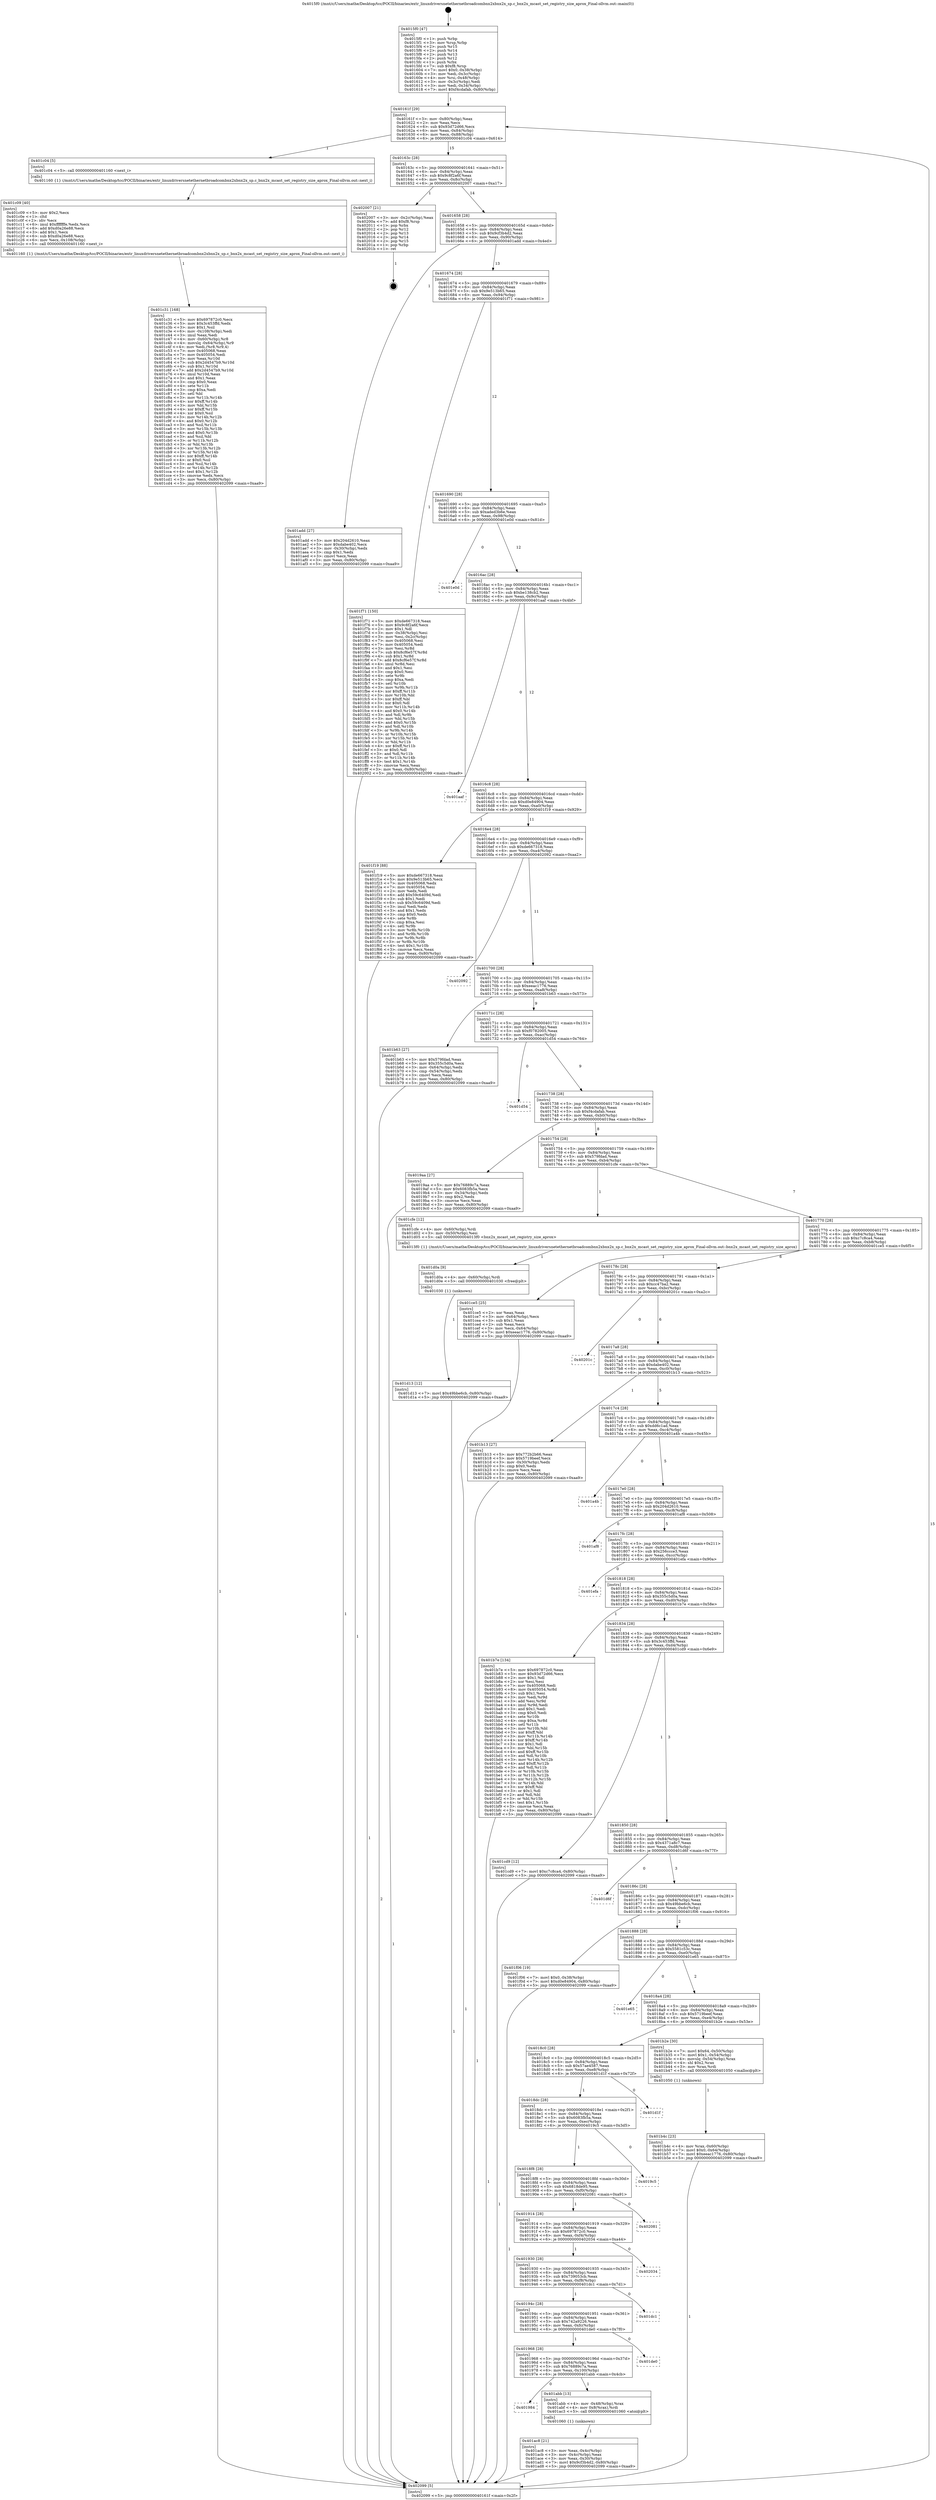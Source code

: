 digraph "0x4015f0" {
  label = "0x4015f0 (/mnt/c/Users/mathe/Desktop/tcc/POCII/binaries/extr_linuxdriversnetethernetbroadcombnx2xbnx2x_sp.c_bnx2x_mcast_set_registry_size_aprox_Final-ollvm.out::main(0))"
  labelloc = "t"
  node[shape=record]

  Entry [label="",width=0.3,height=0.3,shape=circle,fillcolor=black,style=filled]
  "0x40161f" [label="{
     0x40161f [29]\l
     | [instrs]\l
     &nbsp;&nbsp;0x40161f \<+3\>: mov -0x80(%rbp),%eax\l
     &nbsp;&nbsp;0x401622 \<+2\>: mov %eax,%ecx\l
     &nbsp;&nbsp;0x401624 \<+6\>: sub $0x93d72d66,%ecx\l
     &nbsp;&nbsp;0x40162a \<+6\>: mov %eax,-0x84(%rbp)\l
     &nbsp;&nbsp;0x401630 \<+6\>: mov %ecx,-0x88(%rbp)\l
     &nbsp;&nbsp;0x401636 \<+6\>: je 0000000000401c04 \<main+0x614\>\l
  }"]
  "0x401c04" [label="{
     0x401c04 [5]\l
     | [instrs]\l
     &nbsp;&nbsp;0x401c04 \<+5\>: call 0000000000401160 \<next_i\>\l
     | [calls]\l
     &nbsp;&nbsp;0x401160 \{1\} (/mnt/c/Users/mathe/Desktop/tcc/POCII/binaries/extr_linuxdriversnetethernetbroadcombnx2xbnx2x_sp.c_bnx2x_mcast_set_registry_size_aprox_Final-ollvm.out::next_i)\l
  }"]
  "0x40163c" [label="{
     0x40163c [28]\l
     | [instrs]\l
     &nbsp;&nbsp;0x40163c \<+5\>: jmp 0000000000401641 \<main+0x51\>\l
     &nbsp;&nbsp;0x401641 \<+6\>: mov -0x84(%rbp),%eax\l
     &nbsp;&nbsp;0x401647 \<+5\>: sub $0x9c8f2a6f,%eax\l
     &nbsp;&nbsp;0x40164c \<+6\>: mov %eax,-0x8c(%rbp)\l
     &nbsp;&nbsp;0x401652 \<+6\>: je 0000000000402007 \<main+0xa17\>\l
  }"]
  Exit [label="",width=0.3,height=0.3,shape=circle,fillcolor=black,style=filled,peripheries=2]
  "0x402007" [label="{
     0x402007 [21]\l
     | [instrs]\l
     &nbsp;&nbsp;0x402007 \<+3\>: mov -0x2c(%rbp),%eax\l
     &nbsp;&nbsp;0x40200a \<+7\>: add $0xf8,%rsp\l
     &nbsp;&nbsp;0x402011 \<+1\>: pop %rbx\l
     &nbsp;&nbsp;0x402012 \<+2\>: pop %r12\l
     &nbsp;&nbsp;0x402014 \<+2\>: pop %r13\l
     &nbsp;&nbsp;0x402016 \<+2\>: pop %r14\l
     &nbsp;&nbsp;0x402018 \<+2\>: pop %r15\l
     &nbsp;&nbsp;0x40201a \<+1\>: pop %rbp\l
     &nbsp;&nbsp;0x40201b \<+1\>: ret\l
  }"]
  "0x401658" [label="{
     0x401658 [28]\l
     | [instrs]\l
     &nbsp;&nbsp;0x401658 \<+5\>: jmp 000000000040165d \<main+0x6d\>\l
     &nbsp;&nbsp;0x40165d \<+6\>: mov -0x84(%rbp),%eax\l
     &nbsp;&nbsp;0x401663 \<+5\>: sub $0x9cf3b4d2,%eax\l
     &nbsp;&nbsp;0x401668 \<+6\>: mov %eax,-0x90(%rbp)\l
     &nbsp;&nbsp;0x40166e \<+6\>: je 0000000000401add \<main+0x4ed\>\l
  }"]
  "0x401d13" [label="{
     0x401d13 [12]\l
     | [instrs]\l
     &nbsp;&nbsp;0x401d13 \<+7\>: movl $0x49bbe6cb,-0x80(%rbp)\l
     &nbsp;&nbsp;0x401d1a \<+5\>: jmp 0000000000402099 \<main+0xaa9\>\l
  }"]
  "0x401add" [label="{
     0x401add [27]\l
     | [instrs]\l
     &nbsp;&nbsp;0x401add \<+5\>: mov $0x204d2610,%eax\l
     &nbsp;&nbsp;0x401ae2 \<+5\>: mov $0xdabe402,%ecx\l
     &nbsp;&nbsp;0x401ae7 \<+3\>: mov -0x30(%rbp),%edx\l
     &nbsp;&nbsp;0x401aea \<+3\>: cmp $0x1,%edx\l
     &nbsp;&nbsp;0x401aed \<+3\>: cmovl %ecx,%eax\l
     &nbsp;&nbsp;0x401af0 \<+3\>: mov %eax,-0x80(%rbp)\l
     &nbsp;&nbsp;0x401af3 \<+5\>: jmp 0000000000402099 \<main+0xaa9\>\l
  }"]
  "0x401674" [label="{
     0x401674 [28]\l
     | [instrs]\l
     &nbsp;&nbsp;0x401674 \<+5\>: jmp 0000000000401679 \<main+0x89\>\l
     &nbsp;&nbsp;0x401679 \<+6\>: mov -0x84(%rbp),%eax\l
     &nbsp;&nbsp;0x40167f \<+5\>: sub $0x9e513b65,%eax\l
     &nbsp;&nbsp;0x401684 \<+6\>: mov %eax,-0x94(%rbp)\l
     &nbsp;&nbsp;0x40168a \<+6\>: je 0000000000401f71 \<main+0x981\>\l
  }"]
  "0x401d0a" [label="{
     0x401d0a [9]\l
     | [instrs]\l
     &nbsp;&nbsp;0x401d0a \<+4\>: mov -0x60(%rbp),%rdi\l
     &nbsp;&nbsp;0x401d0e \<+5\>: call 0000000000401030 \<free@plt\>\l
     | [calls]\l
     &nbsp;&nbsp;0x401030 \{1\} (unknown)\l
  }"]
  "0x401f71" [label="{
     0x401f71 [150]\l
     | [instrs]\l
     &nbsp;&nbsp;0x401f71 \<+5\>: mov $0xde667318,%eax\l
     &nbsp;&nbsp;0x401f76 \<+5\>: mov $0x9c8f2a6f,%ecx\l
     &nbsp;&nbsp;0x401f7b \<+2\>: mov $0x1,%dl\l
     &nbsp;&nbsp;0x401f7d \<+3\>: mov -0x38(%rbp),%esi\l
     &nbsp;&nbsp;0x401f80 \<+3\>: mov %esi,-0x2c(%rbp)\l
     &nbsp;&nbsp;0x401f83 \<+7\>: mov 0x405068,%esi\l
     &nbsp;&nbsp;0x401f8a \<+7\>: mov 0x405054,%edi\l
     &nbsp;&nbsp;0x401f91 \<+3\>: mov %esi,%r8d\l
     &nbsp;&nbsp;0x401f94 \<+7\>: sub $0x8cf6e57f,%r8d\l
     &nbsp;&nbsp;0x401f9b \<+4\>: sub $0x1,%r8d\l
     &nbsp;&nbsp;0x401f9f \<+7\>: add $0x8cf6e57f,%r8d\l
     &nbsp;&nbsp;0x401fa6 \<+4\>: imul %r8d,%esi\l
     &nbsp;&nbsp;0x401faa \<+3\>: and $0x1,%esi\l
     &nbsp;&nbsp;0x401fad \<+3\>: cmp $0x0,%esi\l
     &nbsp;&nbsp;0x401fb0 \<+4\>: sete %r9b\l
     &nbsp;&nbsp;0x401fb4 \<+3\>: cmp $0xa,%edi\l
     &nbsp;&nbsp;0x401fb7 \<+4\>: setl %r10b\l
     &nbsp;&nbsp;0x401fbb \<+3\>: mov %r9b,%r11b\l
     &nbsp;&nbsp;0x401fbe \<+4\>: xor $0xff,%r11b\l
     &nbsp;&nbsp;0x401fc2 \<+3\>: mov %r10b,%bl\l
     &nbsp;&nbsp;0x401fc5 \<+3\>: xor $0xff,%bl\l
     &nbsp;&nbsp;0x401fc8 \<+3\>: xor $0x0,%dl\l
     &nbsp;&nbsp;0x401fcb \<+3\>: mov %r11b,%r14b\l
     &nbsp;&nbsp;0x401fce \<+4\>: and $0x0,%r14b\l
     &nbsp;&nbsp;0x401fd2 \<+3\>: and %dl,%r9b\l
     &nbsp;&nbsp;0x401fd5 \<+3\>: mov %bl,%r15b\l
     &nbsp;&nbsp;0x401fd8 \<+4\>: and $0x0,%r15b\l
     &nbsp;&nbsp;0x401fdc \<+3\>: and %dl,%r10b\l
     &nbsp;&nbsp;0x401fdf \<+3\>: or %r9b,%r14b\l
     &nbsp;&nbsp;0x401fe2 \<+3\>: or %r10b,%r15b\l
     &nbsp;&nbsp;0x401fe5 \<+3\>: xor %r15b,%r14b\l
     &nbsp;&nbsp;0x401fe8 \<+3\>: or %bl,%r11b\l
     &nbsp;&nbsp;0x401feb \<+4\>: xor $0xff,%r11b\l
     &nbsp;&nbsp;0x401fef \<+3\>: or $0x0,%dl\l
     &nbsp;&nbsp;0x401ff2 \<+3\>: and %dl,%r11b\l
     &nbsp;&nbsp;0x401ff5 \<+3\>: or %r11b,%r14b\l
     &nbsp;&nbsp;0x401ff8 \<+4\>: test $0x1,%r14b\l
     &nbsp;&nbsp;0x401ffc \<+3\>: cmovne %ecx,%eax\l
     &nbsp;&nbsp;0x401fff \<+3\>: mov %eax,-0x80(%rbp)\l
     &nbsp;&nbsp;0x402002 \<+5\>: jmp 0000000000402099 \<main+0xaa9\>\l
  }"]
  "0x401690" [label="{
     0x401690 [28]\l
     | [instrs]\l
     &nbsp;&nbsp;0x401690 \<+5\>: jmp 0000000000401695 \<main+0xa5\>\l
     &nbsp;&nbsp;0x401695 \<+6\>: mov -0x84(%rbp),%eax\l
     &nbsp;&nbsp;0x40169b \<+5\>: sub $0xaded3b6e,%eax\l
     &nbsp;&nbsp;0x4016a0 \<+6\>: mov %eax,-0x98(%rbp)\l
     &nbsp;&nbsp;0x4016a6 \<+6\>: je 0000000000401e0d \<main+0x81d\>\l
  }"]
  "0x401c31" [label="{
     0x401c31 [168]\l
     | [instrs]\l
     &nbsp;&nbsp;0x401c31 \<+5\>: mov $0x697872c0,%ecx\l
     &nbsp;&nbsp;0x401c36 \<+5\>: mov $0x3c453ffd,%edx\l
     &nbsp;&nbsp;0x401c3b \<+3\>: mov $0x1,%sil\l
     &nbsp;&nbsp;0x401c3e \<+6\>: mov -0x108(%rbp),%edi\l
     &nbsp;&nbsp;0x401c44 \<+3\>: imul %eax,%edi\l
     &nbsp;&nbsp;0x401c47 \<+4\>: mov -0x60(%rbp),%r8\l
     &nbsp;&nbsp;0x401c4b \<+4\>: movslq -0x64(%rbp),%r9\l
     &nbsp;&nbsp;0x401c4f \<+4\>: mov %edi,(%r8,%r9,4)\l
     &nbsp;&nbsp;0x401c53 \<+7\>: mov 0x405068,%eax\l
     &nbsp;&nbsp;0x401c5a \<+7\>: mov 0x405054,%edi\l
     &nbsp;&nbsp;0x401c61 \<+3\>: mov %eax,%r10d\l
     &nbsp;&nbsp;0x401c64 \<+7\>: sub $0x2d4547b9,%r10d\l
     &nbsp;&nbsp;0x401c6b \<+4\>: sub $0x1,%r10d\l
     &nbsp;&nbsp;0x401c6f \<+7\>: add $0x2d4547b9,%r10d\l
     &nbsp;&nbsp;0x401c76 \<+4\>: imul %r10d,%eax\l
     &nbsp;&nbsp;0x401c7a \<+3\>: and $0x1,%eax\l
     &nbsp;&nbsp;0x401c7d \<+3\>: cmp $0x0,%eax\l
     &nbsp;&nbsp;0x401c80 \<+4\>: sete %r11b\l
     &nbsp;&nbsp;0x401c84 \<+3\>: cmp $0xa,%edi\l
     &nbsp;&nbsp;0x401c87 \<+3\>: setl %bl\l
     &nbsp;&nbsp;0x401c8a \<+3\>: mov %r11b,%r14b\l
     &nbsp;&nbsp;0x401c8d \<+4\>: xor $0xff,%r14b\l
     &nbsp;&nbsp;0x401c91 \<+3\>: mov %bl,%r15b\l
     &nbsp;&nbsp;0x401c94 \<+4\>: xor $0xff,%r15b\l
     &nbsp;&nbsp;0x401c98 \<+4\>: xor $0x0,%sil\l
     &nbsp;&nbsp;0x401c9c \<+3\>: mov %r14b,%r12b\l
     &nbsp;&nbsp;0x401c9f \<+4\>: and $0x0,%r12b\l
     &nbsp;&nbsp;0x401ca3 \<+3\>: and %sil,%r11b\l
     &nbsp;&nbsp;0x401ca6 \<+3\>: mov %r15b,%r13b\l
     &nbsp;&nbsp;0x401ca9 \<+4\>: and $0x0,%r13b\l
     &nbsp;&nbsp;0x401cad \<+3\>: and %sil,%bl\l
     &nbsp;&nbsp;0x401cb0 \<+3\>: or %r11b,%r12b\l
     &nbsp;&nbsp;0x401cb3 \<+3\>: or %bl,%r13b\l
     &nbsp;&nbsp;0x401cb6 \<+3\>: xor %r13b,%r12b\l
     &nbsp;&nbsp;0x401cb9 \<+3\>: or %r15b,%r14b\l
     &nbsp;&nbsp;0x401cbc \<+4\>: xor $0xff,%r14b\l
     &nbsp;&nbsp;0x401cc0 \<+4\>: or $0x0,%sil\l
     &nbsp;&nbsp;0x401cc4 \<+3\>: and %sil,%r14b\l
     &nbsp;&nbsp;0x401cc7 \<+3\>: or %r14b,%r12b\l
     &nbsp;&nbsp;0x401cca \<+4\>: test $0x1,%r12b\l
     &nbsp;&nbsp;0x401cce \<+3\>: cmovne %edx,%ecx\l
     &nbsp;&nbsp;0x401cd1 \<+3\>: mov %ecx,-0x80(%rbp)\l
     &nbsp;&nbsp;0x401cd4 \<+5\>: jmp 0000000000402099 \<main+0xaa9\>\l
  }"]
  "0x401e0d" [label="{
     0x401e0d\l
  }", style=dashed]
  "0x4016ac" [label="{
     0x4016ac [28]\l
     | [instrs]\l
     &nbsp;&nbsp;0x4016ac \<+5\>: jmp 00000000004016b1 \<main+0xc1\>\l
     &nbsp;&nbsp;0x4016b1 \<+6\>: mov -0x84(%rbp),%eax\l
     &nbsp;&nbsp;0x4016b7 \<+5\>: sub $0xbe138cb2,%eax\l
     &nbsp;&nbsp;0x4016bc \<+6\>: mov %eax,-0x9c(%rbp)\l
     &nbsp;&nbsp;0x4016c2 \<+6\>: je 0000000000401aaf \<main+0x4bf\>\l
  }"]
  "0x401c09" [label="{
     0x401c09 [40]\l
     | [instrs]\l
     &nbsp;&nbsp;0x401c09 \<+5\>: mov $0x2,%ecx\l
     &nbsp;&nbsp;0x401c0e \<+1\>: cltd\l
     &nbsp;&nbsp;0x401c0f \<+2\>: idiv %ecx\l
     &nbsp;&nbsp;0x401c11 \<+6\>: imul $0xfffffffe,%edx,%ecx\l
     &nbsp;&nbsp;0x401c17 \<+6\>: add $0xd0a26e88,%ecx\l
     &nbsp;&nbsp;0x401c1d \<+3\>: add $0x1,%ecx\l
     &nbsp;&nbsp;0x401c20 \<+6\>: sub $0xd0a26e88,%ecx\l
     &nbsp;&nbsp;0x401c26 \<+6\>: mov %ecx,-0x108(%rbp)\l
     &nbsp;&nbsp;0x401c2c \<+5\>: call 0000000000401160 \<next_i\>\l
     | [calls]\l
     &nbsp;&nbsp;0x401160 \{1\} (/mnt/c/Users/mathe/Desktop/tcc/POCII/binaries/extr_linuxdriversnetethernetbroadcombnx2xbnx2x_sp.c_bnx2x_mcast_set_registry_size_aprox_Final-ollvm.out::next_i)\l
  }"]
  "0x401aaf" [label="{
     0x401aaf\l
  }", style=dashed]
  "0x4016c8" [label="{
     0x4016c8 [28]\l
     | [instrs]\l
     &nbsp;&nbsp;0x4016c8 \<+5\>: jmp 00000000004016cd \<main+0xdd\>\l
     &nbsp;&nbsp;0x4016cd \<+6\>: mov -0x84(%rbp),%eax\l
     &nbsp;&nbsp;0x4016d3 \<+5\>: sub $0xd0e84904,%eax\l
     &nbsp;&nbsp;0x4016d8 \<+6\>: mov %eax,-0xa0(%rbp)\l
     &nbsp;&nbsp;0x4016de \<+6\>: je 0000000000401f19 \<main+0x929\>\l
  }"]
  "0x401b4c" [label="{
     0x401b4c [23]\l
     | [instrs]\l
     &nbsp;&nbsp;0x401b4c \<+4\>: mov %rax,-0x60(%rbp)\l
     &nbsp;&nbsp;0x401b50 \<+7\>: movl $0x0,-0x64(%rbp)\l
     &nbsp;&nbsp;0x401b57 \<+7\>: movl $0xeeac1776,-0x80(%rbp)\l
     &nbsp;&nbsp;0x401b5e \<+5\>: jmp 0000000000402099 \<main+0xaa9\>\l
  }"]
  "0x401f19" [label="{
     0x401f19 [88]\l
     | [instrs]\l
     &nbsp;&nbsp;0x401f19 \<+5\>: mov $0xde667318,%eax\l
     &nbsp;&nbsp;0x401f1e \<+5\>: mov $0x9e513b65,%ecx\l
     &nbsp;&nbsp;0x401f23 \<+7\>: mov 0x405068,%edx\l
     &nbsp;&nbsp;0x401f2a \<+7\>: mov 0x405054,%esi\l
     &nbsp;&nbsp;0x401f31 \<+2\>: mov %edx,%edi\l
     &nbsp;&nbsp;0x401f33 \<+6\>: add $0x59c6409d,%edi\l
     &nbsp;&nbsp;0x401f39 \<+3\>: sub $0x1,%edi\l
     &nbsp;&nbsp;0x401f3c \<+6\>: sub $0x59c6409d,%edi\l
     &nbsp;&nbsp;0x401f42 \<+3\>: imul %edi,%edx\l
     &nbsp;&nbsp;0x401f45 \<+3\>: and $0x1,%edx\l
     &nbsp;&nbsp;0x401f48 \<+3\>: cmp $0x0,%edx\l
     &nbsp;&nbsp;0x401f4b \<+4\>: sete %r8b\l
     &nbsp;&nbsp;0x401f4f \<+3\>: cmp $0xa,%esi\l
     &nbsp;&nbsp;0x401f52 \<+4\>: setl %r9b\l
     &nbsp;&nbsp;0x401f56 \<+3\>: mov %r8b,%r10b\l
     &nbsp;&nbsp;0x401f59 \<+3\>: and %r9b,%r10b\l
     &nbsp;&nbsp;0x401f5c \<+3\>: xor %r9b,%r8b\l
     &nbsp;&nbsp;0x401f5f \<+3\>: or %r8b,%r10b\l
     &nbsp;&nbsp;0x401f62 \<+4\>: test $0x1,%r10b\l
     &nbsp;&nbsp;0x401f66 \<+3\>: cmovne %ecx,%eax\l
     &nbsp;&nbsp;0x401f69 \<+3\>: mov %eax,-0x80(%rbp)\l
     &nbsp;&nbsp;0x401f6c \<+5\>: jmp 0000000000402099 \<main+0xaa9\>\l
  }"]
  "0x4016e4" [label="{
     0x4016e4 [28]\l
     | [instrs]\l
     &nbsp;&nbsp;0x4016e4 \<+5\>: jmp 00000000004016e9 \<main+0xf9\>\l
     &nbsp;&nbsp;0x4016e9 \<+6\>: mov -0x84(%rbp),%eax\l
     &nbsp;&nbsp;0x4016ef \<+5\>: sub $0xde667318,%eax\l
     &nbsp;&nbsp;0x4016f4 \<+6\>: mov %eax,-0xa4(%rbp)\l
     &nbsp;&nbsp;0x4016fa \<+6\>: je 0000000000402092 \<main+0xaa2\>\l
  }"]
  "0x401ac8" [label="{
     0x401ac8 [21]\l
     | [instrs]\l
     &nbsp;&nbsp;0x401ac8 \<+3\>: mov %eax,-0x4c(%rbp)\l
     &nbsp;&nbsp;0x401acb \<+3\>: mov -0x4c(%rbp),%eax\l
     &nbsp;&nbsp;0x401ace \<+3\>: mov %eax,-0x30(%rbp)\l
     &nbsp;&nbsp;0x401ad1 \<+7\>: movl $0x9cf3b4d2,-0x80(%rbp)\l
     &nbsp;&nbsp;0x401ad8 \<+5\>: jmp 0000000000402099 \<main+0xaa9\>\l
  }"]
  "0x402092" [label="{
     0x402092\l
  }", style=dashed]
  "0x401700" [label="{
     0x401700 [28]\l
     | [instrs]\l
     &nbsp;&nbsp;0x401700 \<+5\>: jmp 0000000000401705 \<main+0x115\>\l
     &nbsp;&nbsp;0x401705 \<+6\>: mov -0x84(%rbp),%eax\l
     &nbsp;&nbsp;0x40170b \<+5\>: sub $0xeeac1776,%eax\l
     &nbsp;&nbsp;0x401710 \<+6\>: mov %eax,-0xa8(%rbp)\l
     &nbsp;&nbsp;0x401716 \<+6\>: je 0000000000401b63 \<main+0x573\>\l
  }"]
  "0x401984" [label="{
     0x401984\l
  }", style=dashed]
  "0x401b63" [label="{
     0x401b63 [27]\l
     | [instrs]\l
     &nbsp;&nbsp;0x401b63 \<+5\>: mov $0x579fdad,%eax\l
     &nbsp;&nbsp;0x401b68 \<+5\>: mov $0x355c5d0a,%ecx\l
     &nbsp;&nbsp;0x401b6d \<+3\>: mov -0x64(%rbp),%edx\l
     &nbsp;&nbsp;0x401b70 \<+3\>: cmp -0x54(%rbp),%edx\l
     &nbsp;&nbsp;0x401b73 \<+3\>: cmovl %ecx,%eax\l
     &nbsp;&nbsp;0x401b76 \<+3\>: mov %eax,-0x80(%rbp)\l
     &nbsp;&nbsp;0x401b79 \<+5\>: jmp 0000000000402099 \<main+0xaa9\>\l
  }"]
  "0x40171c" [label="{
     0x40171c [28]\l
     | [instrs]\l
     &nbsp;&nbsp;0x40171c \<+5\>: jmp 0000000000401721 \<main+0x131\>\l
     &nbsp;&nbsp;0x401721 \<+6\>: mov -0x84(%rbp),%eax\l
     &nbsp;&nbsp;0x401727 \<+5\>: sub $0xf0782005,%eax\l
     &nbsp;&nbsp;0x40172c \<+6\>: mov %eax,-0xac(%rbp)\l
     &nbsp;&nbsp;0x401732 \<+6\>: je 0000000000401d54 \<main+0x764\>\l
  }"]
  "0x401abb" [label="{
     0x401abb [13]\l
     | [instrs]\l
     &nbsp;&nbsp;0x401abb \<+4\>: mov -0x48(%rbp),%rax\l
     &nbsp;&nbsp;0x401abf \<+4\>: mov 0x8(%rax),%rdi\l
     &nbsp;&nbsp;0x401ac3 \<+5\>: call 0000000000401060 \<atoi@plt\>\l
     | [calls]\l
     &nbsp;&nbsp;0x401060 \{1\} (unknown)\l
  }"]
  "0x401d54" [label="{
     0x401d54\l
  }", style=dashed]
  "0x401738" [label="{
     0x401738 [28]\l
     | [instrs]\l
     &nbsp;&nbsp;0x401738 \<+5\>: jmp 000000000040173d \<main+0x14d\>\l
     &nbsp;&nbsp;0x40173d \<+6\>: mov -0x84(%rbp),%eax\l
     &nbsp;&nbsp;0x401743 \<+5\>: sub $0xf4cdafab,%eax\l
     &nbsp;&nbsp;0x401748 \<+6\>: mov %eax,-0xb0(%rbp)\l
     &nbsp;&nbsp;0x40174e \<+6\>: je 00000000004019aa \<main+0x3ba\>\l
  }"]
  "0x401968" [label="{
     0x401968 [28]\l
     | [instrs]\l
     &nbsp;&nbsp;0x401968 \<+5\>: jmp 000000000040196d \<main+0x37d\>\l
     &nbsp;&nbsp;0x40196d \<+6\>: mov -0x84(%rbp),%eax\l
     &nbsp;&nbsp;0x401973 \<+5\>: sub $0x76889c7a,%eax\l
     &nbsp;&nbsp;0x401978 \<+6\>: mov %eax,-0x100(%rbp)\l
     &nbsp;&nbsp;0x40197e \<+6\>: je 0000000000401abb \<main+0x4cb\>\l
  }"]
  "0x4019aa" [label="{
     0x4019aa [27]\l
     | [instrs]\l
     &nbsp;&nbsp;0x4019aa \<+5\>: mov $0x76889c7a,%eax\l
     &nbsp;&nbsp;0x4019af \<+5\>: mov $0x6083fb5a,%ecx\l
     &nbsp;&nbsp;0x4019b4 \<+3\>: mov -0x34(%rbp),%edx\l
     &nbsp;&nbsp;0x4019b7 \<+3\>: cmp $0x2,%edx\l
     &nbsp;&nbsp;0x4019ba \<+3\>: cmovne %ecx,%eax\l
     &nbsp;&nbsp;0x4019bd \<+3\>: mov %eax,-0x80(%rbp)\l
     &nbsp;&nbsp;0x4019c0 \<+5\>: jmp 0000000000402099 \<main+0xaa9\>\l
  }"]
  "0x401754" [label="{
     0x401754 [28]\l
     | [instrs]\l
     &nbsp;&nbsp;0x401754 \<+5\>: jmp 0000000000401759 \<main+0x169\>\l
     &nbsp;&nbsp;0x401759 \<+6\>: mov -0x84(%rbp),%eax\l
     &nbsp;&nbsp;0x40175f \<+5\>: sub $0x579fdad,%eax\l
     &nbsp;&nbsp;0x401764 \<+6\>: mov %eax,-0xb4(%rbp)\l
     &nbsp;&nbsp;0x40176a \<+6\>: je 0000000000401cfe \<main+0x70e\>\l
  }"]
  "0x402099" [label="{
     0x402099 [5]\l
     | [instrs]\l
     &nbsp;&nbsp;0x402099 \<+5\>: jmp 000000000040161f \<main+0x2f\>\l
  }"]
  "0x4015f0" [label="{
     0x4015f0 [47]\l
     | [instrs]\l
     &nbsp;&nbsp;0x4015f0 \<+1\>: push %rbp\l
     &nbsp;&nbsp;0x4015f1 \<+3\>: mov %rsp,%rbp\l
     &nbsp;&nbsp;0x4015f4 \<+2\>: push %r15\l
     &nbsp;&nbsp;0x4015f6 \<+2\>: push %r14\l
     &nbsp;&nbsp;0x4015f8 \<+2\>: push %r13\l
     &nbsp;&nbsp;0x4015fa \<+2\>: push %r12\l
     &nbsp;&nbsp;0x4015fc \<+1\>: push %rbx\l
     &nbsp;&nbsp;0x4015fd \<+7\>: sub $0xf8,%rsp\l
     &nbsp;&nbsp;0x401604 \<+7\>: movl $0x0,-0x38(%rbp)\l
     &nbsp;&nbsp;0x40160b \<+3\>: mov %edi,-0x3c(%rbp)\l
     &nbsp;&nbsp;0x40160e \<+4\>: mov %rsi,-0x48(%rbp)\l
     &nbsp;&nbsp;0x401612 \<+3\>: mov -0x3c(%rbp),%edi\l
     &nbsp;&nbsp;0x401615 \<+3\>: mov %edi,-0x34(%rbp)\l
     &nbsp;&nbsp;0x401618 \<+7\>: movl $0xf4cdafab,-0x80(%rbp)\l
  }"]
  "0x401de0" [label="{
     0x401de0\l
  }", style=dashed]
  "0x401cfe" [label="{
     0x401cfe [12]\l
     | [instrs]\l
     &nbsp;&nbsp;0x401cfe \<+4\>: mov -0x60(%rbp),%rdi\l
     &nbsp;&nbsp;0x401d02 \<+3\>: mov -0x50(%rbp),%esi\l
     &nbsp;&nbsp;0x401d05 \<+5\>: call 00000000004013f0 \<bnx2x_mcast_set_registry_size_aprox\>\l
     | [calls]\l
     &nbsp;&nbsp;0x4013f0 \{1\} (/mnt/c/Users/mathe/Desktop/tcc/POCII/binaries/extr_linuxdriversnetethernetbroadcombnx2xbnx2x_sp.c_bnx2x_mcast_set_registry_size_aprox_Final-ollvm.out::bnx2x_mcast_set_registry_size_aprox)\l
  }"]
  "0x401770" [label="{
     0x401770 [28]\l
     | [instrs]\l
     &nbsp;&nbsp;0x401770 \<+5\>: jmp 0000000000401775 \<main+0x185\>\l
     &nbsp;&nbsp;0x401775 \<+6\>: mov -0x84(%rbp),%eax\l
     &nbsp;&nbsp;0x40177b \<+5\>: sub $0xc7c8ca4,%eax\l
     &nbsp;&nbsp;0x401780 \<+6\>: mov %eax,-0xb8(%rbp)\l
     &nbsp;&nbsp;0x401786 \<+6\>: je 0000000000401ce5 \<main+0x6f5\>\l
  }"]
  "0x40194c" [label="{
     0x40194c [28]\l
     | [instrs]\l
     &nbsp;&nbsp;0x40194c \<+5\>: jmp 0000000000401951 \<main+0x361\>\l
     &nbsp;&nbsp;0x401951 \<+6\>: mov -0x84(%rbp),%eax\l
     &nbsp;&nbsp;0x401957 \<+5\>: sub $0x742a9226,%eax\l
     &nbsp;&nbsp;0x40195c \<+6\>: mov %eax,-0xfc(%rbp)\l
     &nbsp;&nbsp;0x401962 \<+6\>: je 0000000000401de0 \<main+0x7f0\>\l
  }"]
  "0x401ce5" [label="{
     0x401ce5 [25]\l
     | [instrs]\l
     &nbsp;&nbsp;0x401ce5 \<+2\>: xor %eax,%eax\l
     &nbsp;&nbsp;0x401ce7 \<+3\>: mov -0x64(%rbp),%ecx\l
     &nbsp;&nbsp;0x401cea \<+3\>: sub $0x1,%eax\l
     &nbsp;&nbsp;0x401ced \<+2\>: sub %eax,%ecx\l
     &nbsp;&nbsp;0x401cef \<+3\>: mov %ecx,-0x64(%rbp)\l
     &nbsp;&nbsp;0x401cf2 \<+7\>: movl $0xeeac1776,-0x80(%rbp)\l
     &nbsp;&nbsp;0x401cf9 \<+5\>: jmp 0000000000402099 \<main+0xaa9\>\l
  }"]
  "0x40178c" [label="{
     0x40178c [28]\l
     | [instrs]\l
     &nbsp;&nbsp;0x40178c \<+5\>: jmp 0000000000401791 \<main+0x1a1\>\l
     &nbsp;&nbsp;0x401791 \<+6\>: mov -0x84(%rbp),%eax\l
     &nbsp;&nbsp;0x401797 \<+5\>: sub $0xcc47ba2,%eax\l
     &nbsp;&nbsp;0x40179c \<+6\>: mov %eax,-0xbc(%rbp)\l
     &nbsp;&nbsp;0x4017a2 \<+6\>: je 000000000040201c \<main+0xa2c\>\l
  }"]
  "0x401dc1" [label="{
     0x401dc1\l
  }", style=dashed]
  "0x40201c" [label="{
     0x40201c\l
  }", style=dashed]
  "0x4017a8" [label="{
     0x4017a8 [28]\l
     | [instrs]\l
     &nbsp;&nbsp;0x4017a8 \<+5\>: jmp 00000000004017ad \<main+0x1bd\>\l
     &nbsp;&nbsp;0x4017ad \<+6\>: mov -0x84(%rbp),%eax\l
     &nbsp;&nbsp;0x4017b3 \<+5\>: sub $0xdabe402,%eax\l
     &nbsp;&nbsp;0x4017b8 \<+6\>: mov %eax,-0xc0(%rbp)\l
     &nbsp;&nbsp;0x4017be \<+6\>: je 0000000000401b13 \<main+0x523\>\l
  }"]
  "0x401930" [label="{
     0x401930 [28]\l
     | [instrs]\l
     &nbsp;&nbsp;0x401930 \<+5\>: jmp 0000000000401935 \<main+0x345\>\l
     &nbsp;&nbsp;0x401935 \<+6\>: mov -0x84(%rbp),%eax\l
     &nbsp;&nbsp;0x40193b \<+5\>: sub $0x739053cb,%eax\l
     &nbsp;&nbsp;0x401940 \<+6\>: mov %eax,-0xf8(%rbp)\l
     &nbsp;&nbsp;0x401946 \<+6\>: je 0000000000401dc1 \<main+0x7d1\>\l
  }"]
  "0x401b13" [label="{
     0x401b13 [27]\l
     | [instrs]\l
     &nbsp;&nbsp;0x401b13 \<+5\>: mov $0x772b2b66,%eax\l
     &nbsp;&nbsp;0x401b18 \<+5\>: mov $0x5719beef,%ecx\l
     &nbsp;&nbsp;0x401b1d \<+3\>: mov -0x30(%rbp),%edx\l
     &nbsp;&nbsp;0x401b20 \<+3\>: cmp $0x0,%edx\l
     &nbsp;&nbsp;0x401b23 \<+3\>: cmove %ecx,%eax\l
     &nbsp;&nbsp;0x401b26 \<+3\>: mov %eax,-0x80(%rbp)\l
     &nbsp;&nbsp;0x401b29 \<+5\>: jmp 0000000000402099 \<main+0xaa9\>\l
  }"]
  "0x4017c4" [label="{
     0x4017c4 [28]\l
     | [instrs]\l
     &nbsp;&nbsp;0x4017c4 \<+5\>: jmp 00000000004017c9 \<main+0x1d9\>\l
     &nbsp;&nbsp;0x4017c9 \<+6\>: mov -0x84(%rbp),%eax\l
     &nbsp;&nbsp;0x4017cf \<+5\>: sub $0xdd6c1ad,%eax\l
     &nbsp;&nbsp;0x4017d4 \<+6\>: mov %eax,-0xc4(%rbp)\l
     &nbsp;&nbsp;0x4017da \<+6\>: je 0000000000401a4b \<main+0x45b\>\l
  }"]
  "0x402034" [label="{
     0x402034\l
  }", style=dashed]
  "0x401a4b" [label="{
     0x401a4b\l
  }", style=dashed]
  "0x4017e0" [label="{
     0x4017e0 [28]\l
     | [instrs]\l
     &nbsp;&nbsp;0x4017e0 \<+5\>: jmp 00000000004017e5 \<main+0x1f5\>\l
     &nbsp;&nbsp;0x4017e5 \<+6\>: mov -0x84(%rbp),%eax\l
     &nbsp;&nbsp;0x4017eb \<+5\>: sub $0x204d2610,%eax\l
     &nbsp;&nbsp;0x4017f0 \<+6\>: mov %eax,-0xc8(%rbp)\l
     &nbsp;&nbsp;0x4017f6 \<+6\>: je 0000000000401af8 \<main+0x508\>\l
  }"]
  "0x401914" [label="{
     0x401914 [28]\l
     | [instrs]\l
     &nbsp;&nbsp;0x401914 \<+5\>: jmp 0000000000401919 \<main+0x329\>\l
     &nbsp;&nbsp;0x401919 \<+6\>: mov -0x84(%rbp),%eax\l
     &nbsp;&nbsp;0x40191f \<+5\>: sub $0x697872c0,%eax\l
     &nbsp;&nbsp;0x401924 \<+6\>: mov %eax,-0xf4(%rbp)\l
     &nbsp;&nbsp;0x40192a \<+6\>: je 0000000000402034 \<main+0xa44\>\l
  }"]
  "0x401af8" [label="{
     0x401af8\l
  }", style=dashed]
  "0x4017fc" [label="{
     0x4017fc [28]\l
     | [instrs]\l
     &nbsp;&nbsp;0x4017fc \<+5\>: jmp 0000000000401801 \<main+0x211\>\l
     &nbsp;&nbsp;0x401801 \<+6\>: mov -0x84(%rbp),%eax\l
     &nbsp;&nbsp;0x401807 \<+5\>: sub $0x256ccce3,%eax\l
     &nbsp;&nbsp;0x40180c \<+6\>: mov %eax,-0xcc(%rbp)\l
     &nbsp;&nbsp;0x401812 \<+6\>: je 0000000000401efa \<main+0x90a\>\l
  }"]
  "0x402081" [label="{
     0x402081\l
  }", style=dashed]
  "0x401efa" [label="{
     0x401efa\l
  }", style=dashed]
  "0x401818" [label="{
     0x401818 [28]\l
     | [instrs]\l
     &nbsp;&nbsp;0x401818 \<+5\>: jmp 000000000040181d \<main+0x22d\>\l
     &nbsp;&nbsp;0x40181d \<+6\>: mov -0x84(%rbp),%eax\l
     &nbsp;&nbsp;0x401823 \<+5\>: sub $0x355c5d0a,%eax\l
     &nbsp;&nbsp;0x401828 \<+6\>: mov %eax,-0xd0(%rbp)\l
     &nbsp;&nbsp;0x40182e \<+6\>: je 0000000000401b7e \<main+0x58e\>\l
  }"]
  "0x4018f8" [label="{
     0x4018f8 [28]\l
     | [instrs]\l
     &nbsp;&nbsp;0x4018f8 \<+5\>: jmp 00000000004018fd \<main+0x30d\>\l
     &nbsp;&nbsp;0x4018fd \<+6\>: mov -0x84(%rbp),%eax\l
     &nbsp;&nbsp;0x401903 \<+5\>: sub $0x6818de95,%eax\l
     &nbsp;&nbsp;0x401908 \<+6\>: mov %eax,-0xf0(%rbp)\l
     &nbsp;&nbsp;0x40190e \<+6\>: je 0000000000402081 \<main+0xa91\>\l
  }"]
  "0x401b7e" [label="{
     0x401b7e [134]\l
     | [instrs]\l
     &nbsp;&nbsp;0x401b7e \<+5\>: mov $0x697872c0,%eax\l
     &nbsp;&nbsp;0x401b83 \<+5\>: mov $0x93d72d66,%ecx\l
     &nbsp;&nbsp;0x401b88 \<+2\>: mov $0x1,%dl\l
     &nbsp;&nbsp;0x401b8a \<+2\>: xor %esi,%esi\l
     &nbsp;&nbsp;0x401b8c \<+7\>: mov 0x405068,%edi\l
     &nbsp;&nbsp;0x401b93 \<+8\>: mov 0x405054,%r8d\l
     &nbsp;&nbsp;0x401b9b \<+3\>: sub $0x1,%esi\l
     &nbsp;&nbsp;0x401b9e \<+3\>: mov %edi,%r9d\l
     &nbsp;&nbsp;0x401ba1 \<+3\>: add %esi,%r9d\l
     &nbsp;&nbsp;0x401ba4 \<+4\>: imul %r9d,%edi\l
     &nbsp;&nbsp;0x401ba8 \<+3\>: and $0x1,%edi\l
     &nbsp;&nbsp;0x401bab \<+3\>: cmp $0x0,%edi\l
     &nbsp;&nbsp;0x401bae \<+4\>: sete %r10b\l
     &nbsp;&nbsp;0x401bb2 \<+4\>: cmp $0xa,%r8d\l
     &nbsp;&nbsp;0x401bb6 \<+4\>: setl %r11b\l
     &nbsp;&nbsp;0x401bba \<+3\>: mov %r10b,%bl\l
     &nbsp;&nbsp;0x401bbd \<+3\>: xor $0xff,%bl\l
     &nbsp;&nbsp;0x401bc0 \<+3\>: mov %r11b,%r14b\l
     &nbsp;&nbsp;0x401bc3 \<+4\>: xor $0xff,%r14b\l
     &nbsp;&nbsp;0x401bc7 \<+3\>: xor $0x1,%dl\l
     &nbsp;&nbsp;0x401bca \<+3\>: mov %bl,%r15b\l
     &nbsp;&nbsp;0x401bcd \<+4\>: and $0xff,%r15b\l
     &nbsp;&nbsp;0x401bd1 \<+3\>: and %dl,%r10b\l
     &nbsp;&nbsp;0x401bd4 \<+3\>: mov %r14b,%r12b\l
     &nbsp;&nbsp;0x401bd7 \<+4\>: and $0xff,%r12b\l
     &nbsp;&nbsp;0x401bdb \<+3\>: and %dl,%r11b\l
     &nbsp;&nbsp;0x401bde \<+3\>: or %r10b,%r15b\l
     &nbsp;&nbsp;0x401be1 \<+3\>: or %r11b,%r12b\l
     &nbsp;&nbsp;0x401be4 \<+3\>: xor %r12b,%r15b\l
     &nbsp;&nbsp;0x401be7 \<+3\>: or %r14b,%bl\l
     &nbsp;&nbsp;0x401bea \<+3\>: xor $0xff,%bl\l
     &nbsp;&nbsp;0x401bed \<+3\>: or $0x1,%dl\l
     &nbsp;&nbsp;0x401bf0 \<+2\>: and %dl,%bl\l
     &nbsp;&nbsp;0x401bf2 \<+3\>: or %bl,%r15b\l
     &nbsp;&nbsp;0x401bf5 \<+4\>: test $0x1,%r15b\l
     &nbsp;&nbsp;0x401bf9 \<+3\>: cmovne %ecx,%eax\l
     &nbsp;&nbsp;0x401bfc \<+3\>: mov %eax,-0x80(%rbp)\l
     &nbsp;&nbsp;0x401bff \<+5\>: jmp 0000000000402099 \<main+0xaa9\>\l
  }"]
  "0x401834" [label="{
     0x401834 [28]\l
     | [instrs]\l
     &nbsp;&nbsp;0x401834 \<+5\>: jmp 0000000000401839 \<main+0x249\>\l
     &nbsp;&nbsp;0x401839 \<+6\>: mov -0x84(%rbp),%eax\l
     &nbsp;&nbsp;0x40183f \<+5\>: sub $0x3c453ffd,%eax\l
     &nbsp;&nbsp;0x401844 \<+6\>: mov %eax,-0xd4(%rbp)\l
     &nbsp;&nbsp;0x40184a \<+6\>: je 0000000000401cd9 \<main+0x6e9\>\l
  }"]
  "0x4019c5" [label="{
     0x4019c5\l
  }", style=dashed]
  "0x401cd9" [label="{
     0x401cd9 [12]\l
     | [instrs]\l
     &nbsp;&nbsp;0x401cd9 \<+7\>: movl $0xc7c8ca4,-0x80(%rbp)\l
     &nbsp;&nbsp;0x401ce0 \<+5\>: jmp 0000000000402099 \<main+0xaa9\>\l
  }"]
  "0x401850" [label="{
     0x401850 [28]\l
     | [instrs]\l
     &nbsp;&nbsp;0x401850 \<+5\>: jmp 0000000000401855 \<main+0x265\>\l
     &nbsp;&nbsp;0x401855 \<+6\>: mov -0x84(%rbp),%eax\l
     &nbsp;&nbsp;0x40185b \<+5\>: sub $0x4371a8c7,%eax\l
     &nbsp;&nbsp;0x401860 \<+6\>: mov %eax,-0xd8(%rbp)\l
     &nbsp;&nbsp;0x401866 \<+6\>: je 0000000000401d6f \<main+0x77f\>\l
  }"]
  "0x4018dc" [label="{
     0x4018dc [28]\l
     | [instrs]\l
     &nbsp;&nbsp;0x4018dc \<+5\>: jmp 00000000004018e1 \<main+0x2f1\>\l
     &nbsp;&nbsp;0x4018e1 \<+6\>: mov -0x84(%rbp),%eax\l
     &nbsp;&nbsp;0x4018e7 \<+5\>: sub $0x6083fb5a,%eax\l
     &nbsp;&nbsp;0x4018ec \<+6\>: mov %eax,-0xec(%rbp)\l
     &nbsp;&nbsp;0x4018f2 \<+6\>: je 00000000004019c5 \<main+0x3d5\>\l
  }"]
  "0x401d6f" [label="{
     0x401d6f\l
  }", style=dashed]
  "0x40186c" [label="{
     0x40186c [28]\l
     | [instrs]\l
     &nbsp;&nbsp;0x40186c \<+5\>: jmp 0000000000401871 \<main+0x281\>\l
     &nbsp;&nbsp;0x401871 \<+6\>: mov -0x84(%rbp),%eax\l
     &nbsp;&nbsp;0x401877 \<+5\>: sub $0x49bbe6cb,%eax\l
     &nbsp;&nbsp;0x40187c \<+6\>: mov %eax,-0xdc(%rbp)\l
     &nbsp;&nbsp;0x401882 \<+6\>: je 0000000000401f06 \<main+0x916\>\l
  }"]
  "0x401d1f" [label="{
     0x401d1f\l
  }", style=dashed]
  "0x401f06" [label="{
     0x401f06 [19]\l
     | [instrs]\l
     &nbsp;&nbsp;0x401f06 \<+7\>: movl $0x0,-0x38(%rbp)\l
     &nbsp;&nbsp;0x401f0d \<+7\>: movl $0xd0e84904,-0x80(%rbp)\l
     &nbsp;&nbsp;0x401f14 \<+5\>: jmp 0000000000402099 \<main+0xaa9\>\l
  }"]
  "0x401888" [label="{
     0x401888 [28]\l
     | [instrs]\l
     &nbsp;&nbsp;0x401888 \<+5\>: jmp 000000000040188d \<main+0x29d\>\l
     &nbsp;&nbsp;0x40188d \<+6\>: mov -0x84(%rbp),%eax\l
     &nbsp;&nbsp;0x401893 \<+5\>: sub $0x5581c53c,%eax\l
     &nbsp;&nbsp;0x401898 \<+6\>: mov %eax,-0xe0(%rbp)\l
     &nbsp;&nbsp;0x40189e \<+6\>: je 0000000000401e65 \<main+0x875\>\l
  }"]
  "0x4018c0" [label="{
     0x4018c0 [28]\l
     | [instrs]\l
     &nbsp;&nbsp;0x4018c0 \<+5\>: jmp 00000000004018c5 \<main+0x2d5\>\l
     &nbsp;&nbsp;0x4018c5 \<+6\>: mov -0x84(%rbp),%eax\l
     &nbsp;&nbsp;0x4018cb \<+5\>: sub $0x57ae4587,%eax\l
     &nbsp;&nbsp;0x4018d0 \<+6\>: mov %eax,-0xe8(%rbp)\l
     &nbsp;&nbsp;0x4018d6 \<+6\>: je 0000000000401d1f \<main+0x72f\>\l
  }"]
  "0x401e65" [label="{
     0x401e65\l
  }", style=dashed]
  "0x4018a4" [label="{
     0x4018a4 [28]\l
     | [instrs]\l
     &nbsp;&nbsp;0x4018a4 \<+5\>: jmp 00000000004018a9 \<main+0x2b9\>\l
     &nbsp;&nbsp;0x4018a9 \<+6\>: mov -0x84(%rbp),%eax\l
     &nbsp;&nbsp;0x4018af \<+5\>: sub $0x5719beef,%eax\l
     &nbsp;&nbsp;0x4018b4 \<+6\>: mov %eax,-0xe4(%rbp)\l
     &nbsp;&nbsp;0x4018ba \<+6\>: je 0000000000401b2e \<main+0x53e\>\l
  }"]
  "0x401b2e" [label="{
     0x401b2e [30]\l
     | [instrs]\l
     &nbsp;&nbsp;0x401b2e \<+7\>: movl $0x64,-0x50(%rbp)\l
     &nbsp;&nbsp;0x401b35 \<+7\>: movl $0x1,-0x54(%rbp)\l
     &nbsp;&nbsp;0x401b3c \<+4\>: movslq -0x54(%rbp),%rax\l
     &nbsp;&nbsp;0x401b40 \<+4\>: shl $0x2,%rax\l
     &nbsp;&nbsp;0x401b44 \<+3\>: mov %rax,%rdi\l
     &nbsp;&nbsp;0x401b47 \<+5\>: call 0000000000401050 \<malloc@plt\>\l
     | [calls]\l
     &nbsp;&nbsp;0x401050 \{1\} (unknown)\l
  }"]
  Entry -> "0x4015f0" [label=" 1"]
  "0x40161f" -> "0x401c04" [label=" 1"]
  "0x40161f" -> "0x40163c" [label=" 15"]
  "0x402007" -> Exit [label=" 1"]
  "0x40163c" -> "0x402007" [label=" 1"]
  "0x40163c" -> "0x401658" [label=" 14"]
  "0x401f71" -> "0x402099" [label=" 1"]
  "0x401658" -> "0x401add" [label=" 1"]
  "0x401658" -> "0x401674" [label=" 13"]
  "0x401f19" -> "0x402099" [label=" 1"]
  "0x401674" -> "0x401f71" [label=" 1"]
  "0x401674" -> "0x401690" [label=" 12"]
  "0x401f06" -> "0x402099" [label=" 1"]
  "0x401690" -> "0x401e0d" [label=" 0"]
  "0x401690" -> "0x4016ac" [label=" 12"]
  "0x401d13" -> "0x402099" [label=" 1"]
  "0x4016ac" -> "0x401aaf" [label=" 0"]
  "0x4016ac" -> "0x4016c8" [label=" 12"]
  "0x401d0a" -> "0x401d13" [label=" 1"]
  "0x4016c8" -> "0x401f19" [label=" 1"]
  "0x4016c8" -> "0x4016e4" [label=" 11"]
  "0x401cfe" -> "0x401d0a" [label=" 1"]
  "0x4016e4" -> "0x402092" [label=" 0"]
  "0x4016e4" -> "0x401700" [label=" 11"]
  "0x401ce5" -> "0x402099" [label=" 1"]
  "0x401700" -> "0x401b63" [label=" 2"]
  "0x401700" -> "0x40171c" [label=" 9"]
  "0x401cd9" -> "0x402099" [label=" 1"]
  "0x40171c" -> "0x401d54" [label=" 0"]
  "0x40171c" -> "0x401738" [label=" 9"]
  "0x401c31" -> "0x402099" [label=" 1"]
  "0x401738" -> "0x4019aa" [label=" 1"]
  "0x401738" -> "0x401754" [label=" 8"]
  "0x4019aa" -> "0x402099" [label=" 1"]
  "0x4015f0" -> "0x40161f" [label=" 1"]
  "0x402099" -> "0x40161f" [label=" 15"]
  "0x401c04" -> "0x401c09" [label=" 1"]
  "0x401754" -> "0x401cfe" [label=" 1"]
  "0x401754" -> "0x401770" [label=" 7"]
  "0x401b7e" -> "0x402099" [label=" 1"]
  "0x401770" -> "0x401ce5" [label=" 1"]
  "0x401770" -> "0x40178c" [label=" 6"]
  "0x401b4c" -> "0x402099" [label=" 1"]
  "0x40178c" -> "0x40201c" [label=" 0"]
  "0x40178c" -> "0x4017a8" [label=" 6"]
  "0x401b2e" -> "0x401b4c" [label=" 1"]
  "0x4017a8" -> "0x401b13" [label=" 1"]
  "0x4017a8" -> "0x4017c4" [label=" 5"]
  "0x401add" -> "0x402099" [label=" 1"]
  "0x4017c4" -> "0x401a4b" [label=" 0"]
  "0x4017c4" -> "0x4017e0" [label=" 5"]
  "0x401ac8" -> "0x402099" [label=" 1"]
  "0x4017e0" -> "0x401af8" [label=" 0"]
  "0x4017e0" -> "0x4017fc" [label=" 5"]
  "0x401968" -> "0x401984" [label=" 0"]
  "0x4017fc" -> "0x401efa" [label=" 0"]
  "0x4017fc" -> "0x401818" [label=" 5"]
  "0x401968" -> "0x401abb" [label=" 1"]
  "0x401818" -> "0x401b7e" [label=" 1"]
  "0x401818" -> "0x401834" [label=" 4"]
  "0x40194c" -> "0x401968" [label=" 1"]
  "0x401834" -> "0x401cd9" [label=" 1"]
  "0x401834" -> "0x401850" [label=" 3"]
  "0x40194c" -> "0x401de0" [label=" 0"]
  "0x401850" -> "0x401d6f" [label=" 0"]
  "0x401850" -> "0x40186c" [label=" 3"]
  "0x401930" -> "0x40194c" [label=" 1"]
  "0x40186c" -> "0x401f06" [label=" 1"]
  "0x40186c" -> "0x401888" [label=" 2"]
  "0x401930" -> "0x401dc1" [label=" 0"]
  "0x401888" -> "0x401e65" [label=" 0"]
  "0x401888" -> "0x4018a4" [label=" 2"]
  "0x401914" -> "0x401930" [label=" 1"]
  "0x4018a4" -> "0x401b2e" [label=" 1"]
  "0x4018a4" -> "0x4018c0" [label=" 1"]
  "0x401b13" -> "0x402099" [label=" 1"]
  "0x4018c0" -> "0x401d1f" [label=" 0"]
  "0x4018c0" -> "0x4018dc" [label=" 1"]
  "0x401b63" -> "0x402099" [label=" 2"]
  "0x4018dc" -> "0x4019c5" [label=" 0"]
  "0x4018dc" -> "0x4018f8" [label=" 1"]
  "0x401c09" -> "0x401c31" [label=" 1"]
  "0x4018f8" -> "0x402081" [label=" 0"]
  "0x4018f8" -> "0x401914" [label=" 1"]
  "0x401abb" -> "0x401ac8" [label=" 1"]
  "0x401914" -> "0x402034" [label=" 0"]
}

